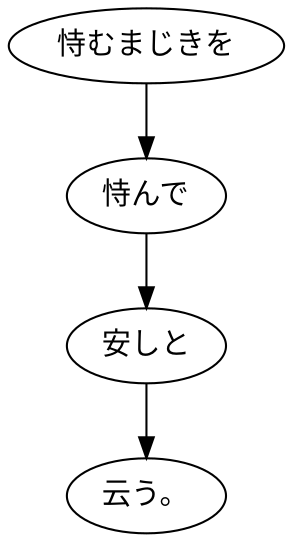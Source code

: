 digraph graph5798 {
	node0 [label="恃むまじきを"];
	node1 [label="恃んで"];
	node2 [label="安しと"];
	node3 [label="云う。"];
	node0 -> node1;
	node1 -> node2;
	node2 -> node3;
}
